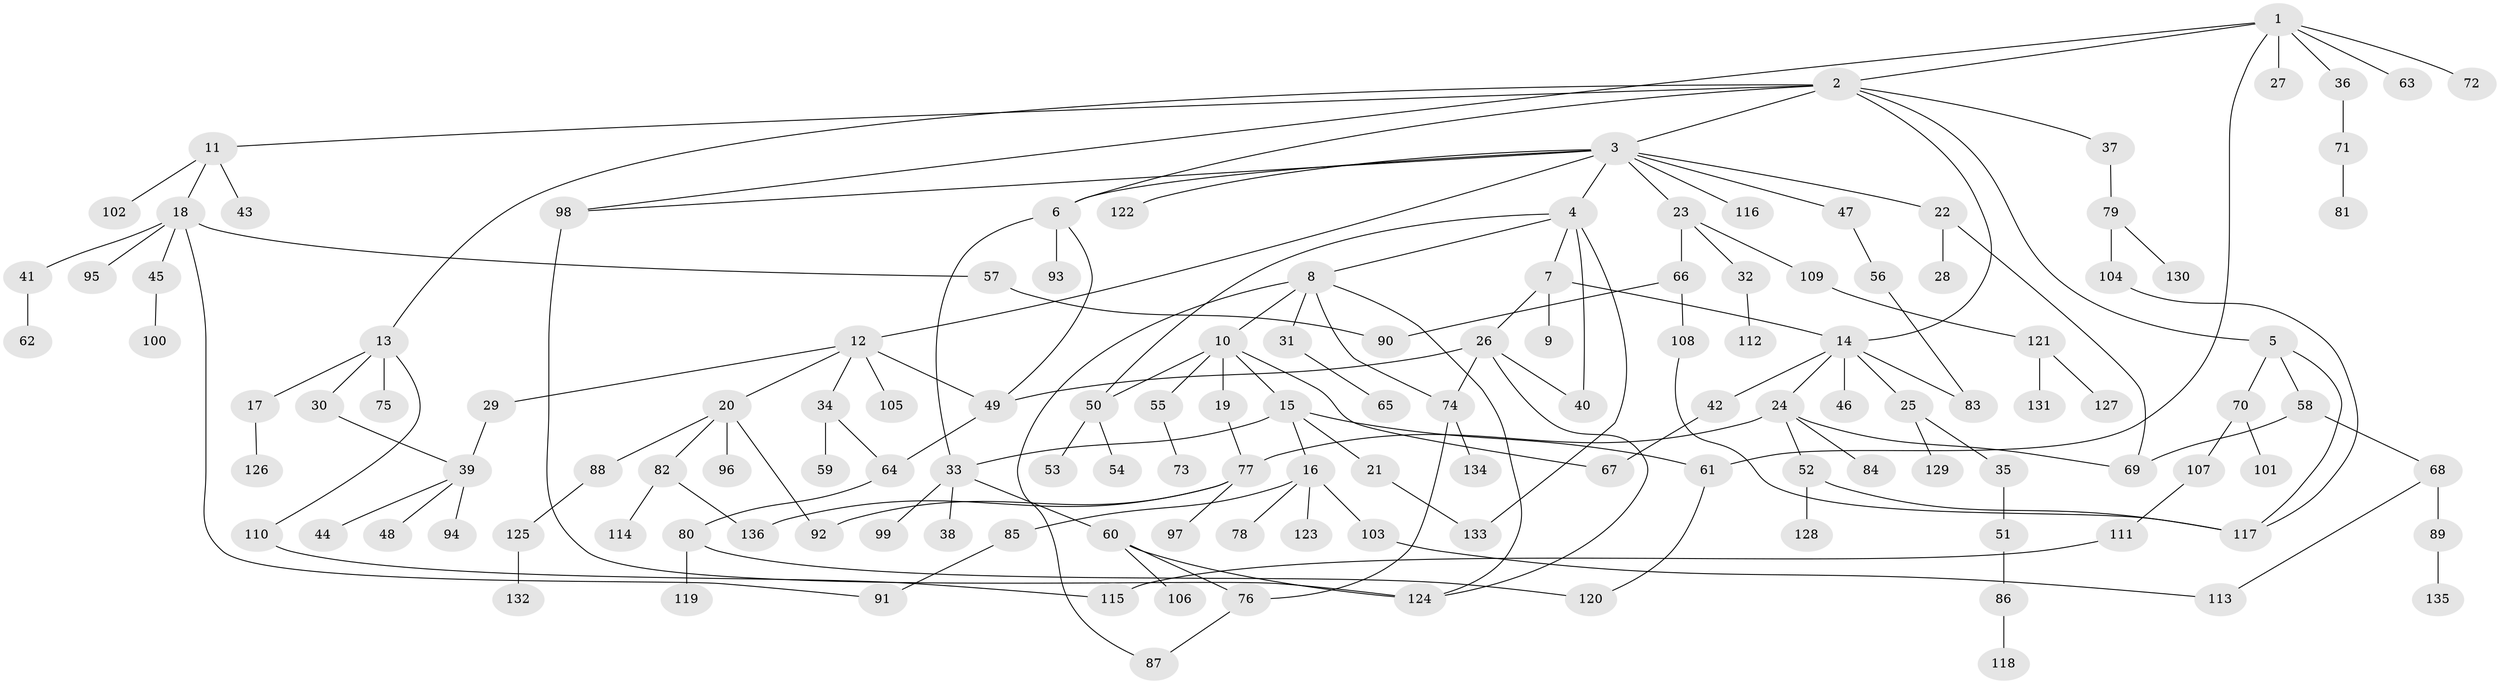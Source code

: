 // Generated by graph-tools (version 1.1) at 2025/10/02/27/25 16:10:54]
// undirected, 136 vertices, 168 edges
graph export_dot {
graph [start="1"]
  node [color=gray90,style=filled];
  1;
  2;
  3;
  4;
  5;
  6;
  7;
  8;
  9;
  10;
  11;
  12;
  13;
  14;
  15;
  16;
  17;
  18;
  19;
  20;
  21;
  22;
  23;
  24;
  25;
  26;
  27;
  28;
  29;
  30;
  31;
  32;
  33;
  34;
  35;
  36;
  37;
  38;
  39;
  40;
  41;
  42;
  43;
  44;
  45;
  46;
  47;
  48;
  49;
  50;
  51;
  52;
  53;
  54;
  55;
  56;
  57;
  58;
  59;
  60;
  61;
  62;
  63;
  64;
  65;
  66;
  67;
  68;
  69;
  70;
  71;
  72;
  73;
  74;
  75;
  76;
  77;
  78;
  79;
  80;
  81;
  82;
  83;
  84;
  85;
  86;
  87;
  88;
  89;
  90;
  91;
  92;
  93;
  94;
  95;
  96;
  97;
  98;
  99;
  100;
  101;
  102;
  103;
  104;
  105;
  106;
  107;
  108;
  109;
  110;
  111;
  112;
  113;
  114;
  115;
  116;
  117;
  118;
  119;
  120;
  121;
  122;
  123;
  124;
  125;
  126;
  127;
  128;
  129;
  130;
  131;
  132;
  133;
  134;
  135;
  136;
  1 -- 2;
  1 -- 27;
  1 -- 36;
  1 -- 61;
  1 -- 63;
  1 -- 72;
  1 -- 98;
  2 -- 3;
  2 -- 5;
  2 -- 11;
  2 -- 13;
  2 -- 37;
  2 -- 14;
  2 -- 6;
  3 -- 4;
  3 -- 6;
  3 -- 12;
  3 -- 22;
  3 -- 23;
  3 -- 47;
  3 -- 98;
  3 -- 116;
  3 -- 122;
  4 -- 7;
  4 -- 8;
  4 -- 50;
  4 -- 133;
  4 -- 40;
  5 -- 58;
  5 -- 70;
  5 -- 117;
  6 -- 49;
  6 -- 93;
  6 -- 33;
  7 -- 9;
  7 -- 14;
  7 -- 26;
  8 -- 10;
  8 -- 31;
  8 -- 74;
  8 -- 87;
  8 -- 124;
  10 -- 15;
  10 -- 19;
  10 -- 55;
  10 -- 50;
  10 -- 67;
  11 -- 18;
  11 -- 43;
  11 -- 102;
  12 -- 20;
  12 -- 29;
  12 -- 34;
  12 -- 105;
  12 -- 49;
  13 -- 17;
  13 -- 30;
  13 -- 75;
  13 -- 110;
  14 -- 24;
  14 -- 25;
  14 -- 42;
  14 -- 46;
  14 -- 83;
  15 -- 16;
  15 -- 21;
  15 -- 33;
  15 -- 61;
  16 -- 78;
  16 -- 85;
  16 -- 103;
  16 -- 123;
  17 -- 126;
  18 -- 41;
  18 -- 45;
  18 -- 57;
  18 -- 95;
  18 -- 91;
  19 -- 77;
  20 -- 82;
  20 -- 88;
  20 -- 96;
  20 -- 92;
  21 -- 133;
  22 -- 28;
  22 -- 69;
  23 -- 32;
  23 -- 66;
  23 -- 109;
  24 -- 52;
  24 -- 69;
  24 -- 77;
  24 -- 84;
  25 -- 35;
  25 -- 129;
  26 -- 40;
  26 -- 124;
  26 -- 74;
  26 -- 49;
  29 -- 39;
  30 -- 39;
  31 -- 65;
  32 -- 112;
  33 -- 38;
  33 -- 60;
  33 -- 99;
  34 -- 59;
  34 -- 64;
  35 -- 51;
  36 -- 71;
  37 -- 79;
  39 -- 44;
  39 -- 48;
  39 -- 94;
  41 -- 62;
  42 -- 67;
  45 -- 100;
  47 -- 56;
  49 -- 64;
  50 -- 53;
  50 -- 54;
  51 -- 86;
  52 -- 128;
  52 -- 117;
  55 -- 73;
  56 -- 83;
  57 -- 90;
  58 -- 68;
  58 -- 69;
  60 -- 76;
  60 -- 106;
  60 -- 124;
  61 -- 120;
  64 -- 80;
  66 -- 90;
  66 -- 108;
  68 -- 89;
  68 -- 113;
  70 -- 101;
  70 -- 107;
  71 -- 81;
  74 -- 134;
  74 -- 76;
  76 -- 87;
  77 -- 92;
  77 -- 97;
  77 -- 136;
  79 -- 104;
  79 -- 130;
  80 -- 119;
  80 -- 120;
  82 -- 114;
  82 -- 136;
  85 -- 91;
  86 -- 118;
  88 -- 125;
  89 -- 135;
  98 -- 124;
  103 -- 113;
  104 -- 117;
  107 -- 111;
  108 -- 117;
  109 -- 121;
  110 -- 115;
  111 -- 115;
  121 -- 127;
  121 -- 131;
  125 -- 132;
}
